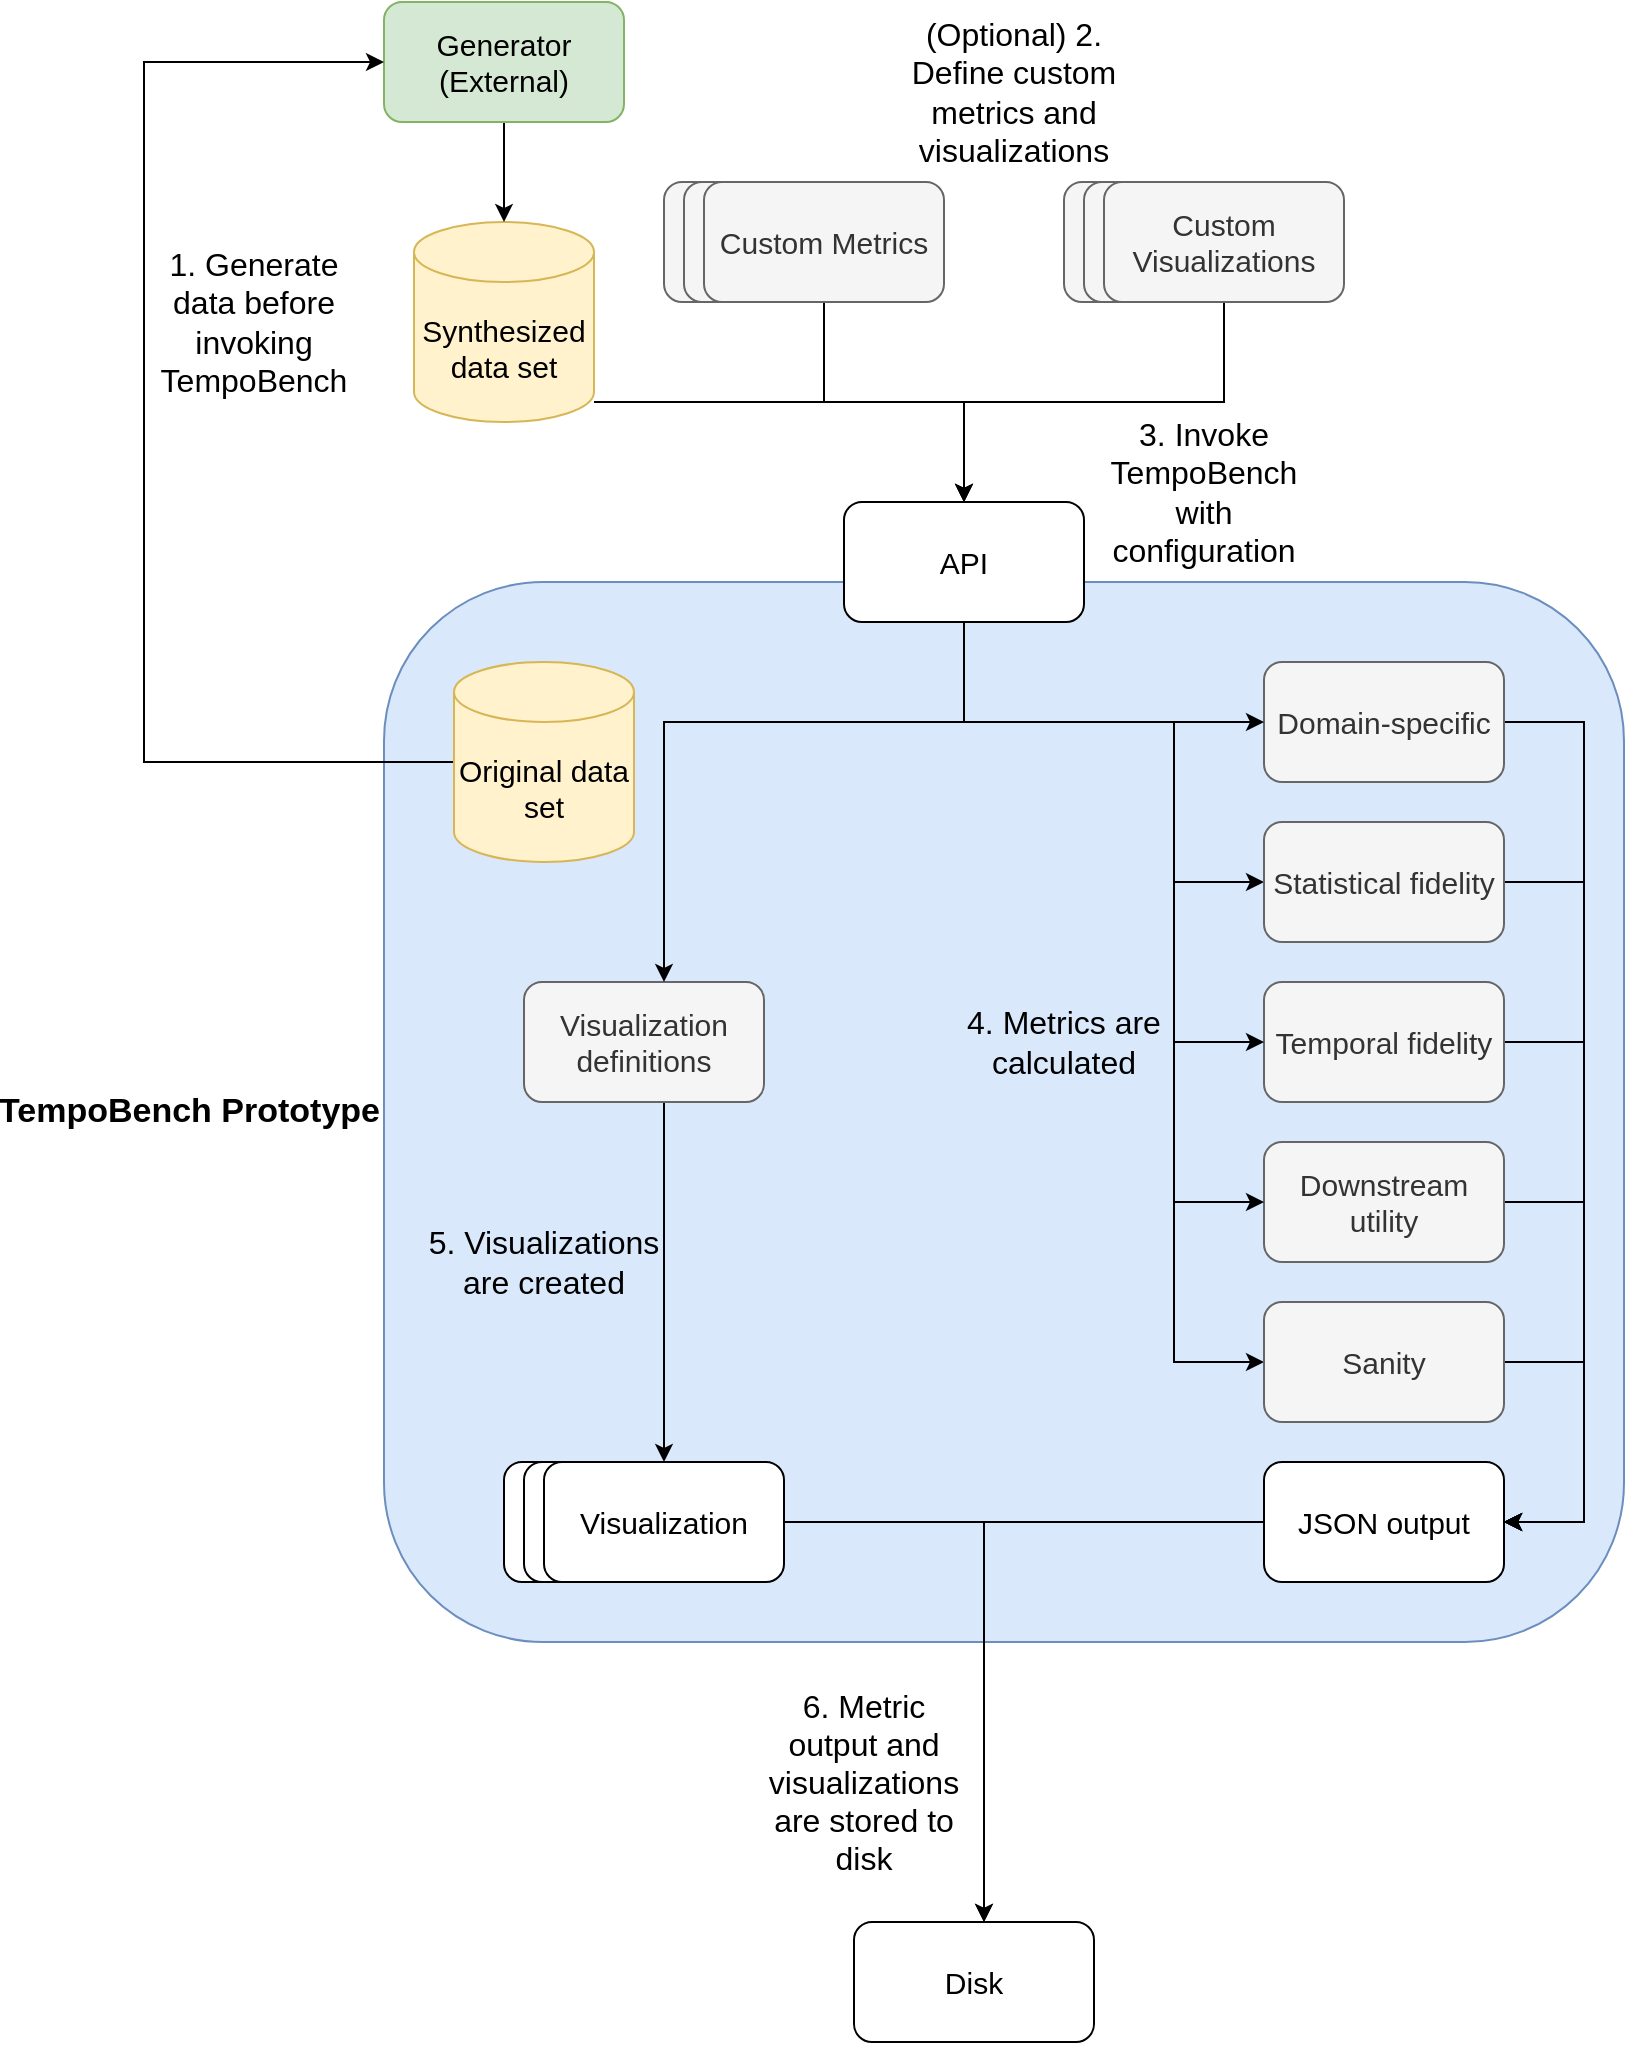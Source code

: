 <mxfile version="27.0.9">
  <diagram id="prtHgNgQTEPvFCAcTncT" name="Page-1">
    <mxGraphModel dx="1426" dy="1941" grid="1" gridSize="10" guides="1" tooltips="1" connect="1" arrows="1" fold="1" page="1" pageScale="1" pageWidth="827" pageHeight="1169" math="0" shadow="0">
      <root>
        <mxCell id="0" />
        <mxCell id="1" parent="0" />
        <mxCell id="Ad3y8RbpeMOW48YQTssU-30" style="edgeStyle=orthogonalEdgeStyle;rounded=0;orthogonalLoop=1;jettySize=auto;html=1;fontSize=15;entryX=0.5;entryY=0;entryDx=0;entryDy=0;" parent="1" source="Ad3y8RbpeMOW48YQTssU-1" target="Ad3y8RbpeMOW48YQTssU-29" edge="1">
          <mxGeometry relative="1" as="geometry">
            <mxPoint x="650" y="-10" as="targetPoint" />
            <Array as="points">
              <mxPoint x="720" y="-90" />
            </Array>
          </mxGeometry>
        </mxCell>
        <mxCell id="Ad3y8RbpeMOW48YQTssU-1" value="Synthesized data set" style="shape=cylinder3;whiteSpace=wrap;html=1;boundedLbl=1;backgroundOutline=1;size=15;fontSize=15;fillColor=#fff2cc;strokeColor=#d6b656;" parent="1" vertex="1">
          <mxGeometry x="445" y="-180" width="90" height="100" as="geometry" />
        </mxCell>
        <mxCell id="Ad3y8RbpeMOW48YQTssU-3" style="edgeStyle=orthogonalEdgeStyle;rounded=0;orthogonalLoop=1;jettySize=auto;html=1;" parent="1" source="Ad3y8RbpeMOW48YQTssU-2" target="Ad3y8RbpeMOW48YQTssU-1" edge="1">
          <mxGeometry relative="1" as="geometry" />
        </mxCell>
        <mxCell id="Ad3y8RbpeMOW48YQTssU-2" value="Generator (External)" style="rounded=1;whiteSpace=wrap;html=1;fontSize=15;fillColor=#d5e8d4;strokeColor=#82b366;" parent="1" vertex="1">
          <mxGeometry x="430" y="-290" width="120" height="60" as="geometry" />
        </mxCell>
        <mxCell id="Ad3y8RbpeMOW48YQTssU-4" value="TempoBench Prototype" style="rounded=1;whiteSpace=wrap;html=1;align=right;labelPosition=left;verticalLabelPosition=middle;verticalAlign=middle;fontSize=17;fontStyle=1;fillColor=#dae8fc;strokeColor=#6c8ebf;" parent="1" vertex="1">
          <mxGeometry x="430" width="620" height="530" as="geometry" />
        </mxCell>
        <mxCell id="Ad3y8RbpeMOW48YQTssU-7" value="Custom Metric" style="rounded=1;whiteSpace=wrap;html=1;fillColor=#f5f5f5;fontColor=#333333;strokeColor=#666666;" parent="1" vertex="1">
          <mxGeometry x="570" y="-200" width="120" height="60" as="geometry" />
        </mxCell>
        <mxCell id="Ad3y8RbpeMOW48YQTssU-8" value="Custom Metric" style="rounded=1;whiteSpace=wrap;html=1;fillColor=#f5f5f5;fontColor=#333333;strokeColor=#666666;" parent="1" vertex="1">
          <mxGeometry x="580" y="-200" width="120" height="60" as="geometry" />
        </mxCell>
        <mxCell id="jqVtAvNJaALKvusZ1dFr-14" style="edgeStyle=orthogonalEdgeStyle;rounded=0;orthogonalLoop=1;jettySize=auto;html=1;entryX=0.5;entryY=0;entryDx=0;entryDy=0;" edge="1" parent="1" source="Ad3y8RbpeMOW48YQTssU-9" target="Ad3y8RbpeMOW48YQTssU-29">
          <mxGeometry relative="1" as="geometry" />
        </mxCell>
        <mxCell id="Ad3y8RbpeMOW48YQTssU-9" value="Custom Metrics" style="rounded=1;whiteSpace=wrap;html=1;fontSize=15;fillColor=#f5f5f5;fontColor=#333333;strokeColor=#666666;" parent="1" vertex="1">
          <mxGeometry x="590" y="-200" width="120" height="60" as="geometry" />
        </mxCell>
        <mxCell id="jqVtAvNJaALKvusZ1dFr-13" style="edgeStyle=orthogonalEdgeStyle;rounded=0;orthogonalLoop=1;jettySize=auto;html=1;entryX=0;entryY=0.5;entryDx=0;entryDy=0;" edge="1" parent="1" source="Ad3y8RbpeMOW48YQTssU-11" target="Ad3y8RbpeMOW48YQTssU-2">
          <mxGeometry relative="1" as="geometry">
            <Array as="points">
              <mxPoint x="310" y="90" />
              <mxPoint x="310" y="-260" />
            </Array>
          </mxGeometry>
        </mxCell>
        <mxCell id="Ad3y8RbpeMOW48YQTssU-11" value="Original data set" style="shape=cylinder3;whiteSpace=wrap;html=1;boundedLbl=1;backgroundOutline=1;size=15;fontSize=15;fillColor=#fff2cc;strokeColor=#d6b656;" parent="1" vertex="1">
          <mxGeometry x="465" y="40" width="90" height="100" as="geometry" />
        </mxCell>
        <mxCell id="jqVtAvNJaALKvusZ1dFr-16" style="edgeStyle=orthogonalEdgeStyle;rounded=0;orthogonalLoop=1;jettySize=auto;html=1;entryX=1;entryY=0.5;entryDx=0;entryDy=0;exitX=1;exitY=0.5;exitDx=0;exitDy=0;" edge="1" parent="1" source="Ad3y8RbpeMOW48YQTssU-12" target="Ad3y8RbpeMOW48YQTssU-39">
          <mxGeometry relative="1" as="geometry">
            <Array as="points">
              <mxPoint x="1030" y="70" />
              <mxPoint x="1030" y="470" />
            </Array>
          </mxGeometry>
        </mxCell>
        <mxCell id="Ad3y8RbpeMOW48YQTssU-12" value="Domain-specific" style="rounded=1;whiteSpace=wrap;html=1;fontSize=15;fillColor=#f5f5f5;strokeColor=#666666;fontColor=#333333;" parent="1" vertex="1">
          <mxGeometry x="870" y="40" width="120" height="60" as="geometry" />
        </mxCell>
        <mxCell id="jqVtAvNJaALKvusZ1dFr-20" style="edgeStyle=orthogonalEdgeStyle;rounded=0;orthogonalLoop=1;jettySize=auto;html=1;exitX=1;exitY=0.5;exitDx=0;exitDy=0;entryX=1;entryY=0.5;entryDx=0;entryDy=0;" edge="1" parent="1" source="Ad3y8RbpeMOW48YQTssU-13" target="Ad3y8RbpeMOW48YQTssU-39">
          <mxGeometry relative="1" as="geometry">
            <mxPoint x="980" y="470" as="targetPoint" />
            <Array as="points">
              <mxPoint x="1030" y="310" />
              <mxPoint x="1030" y="470" />
            </Array>
          </mxGeometry>
        </mxCell>
        <mxCell id="Ad3y8RbpeMOW48YQTssU-13" value="Downstream utility" style="rounded=1;whiteSpace=wrap;html=1;fontSize=15;fillColor=#f5f5f5;strokeColor=#666666;fontColor=#333333;" parent="1" vertex="1">
          <mxGeometry x="870" y="280" width="120" height="60" as="geometry" />
        </mxCell>
        <mxCell id="jqVtAvNJaALKvusZ1dFr-6" style="edgeStyle=orthogonalEdgeStyle;rounded=0;orthogonalLoop=1;jettySize=auto;html=1;entryX=0.5;entryY=0;entryDx=0;entryDy=0;" edge="1" parent="1" source="Ad3y8RbpeMOW48YQTssU-14" target="Ad3y8RbpeMOW48YQTssU-46">
          <mxGeometry relative="1" as="geometry">
            <Array as="points">
              <mxPoint x="610" y="250" />
              <mxPoint x="610" y="250" />
            </Array>
          </mxGeometry>
        </mxCell>
        <mxCell id="Ad3y8RbpeMOW48YQTssU-14" value="Visualization definitions" style="rounded=1;whiteSpace=wrap;html=1;fontSize=15;fillColor=#f5f5f5;strokeColor=#666666;fontColor=#333333;" parent="1" vertex="1">
          <mxGeometry x="500" y="200" width="120" height="60" as="geometry" />
        </mxCell>
        <mxCell id="jqVtAvNJaALKvusZ1dFr-19" style="edgeStyle=orthogonalEdgeStyle;rounded=0;orthogonalLoop=1;jettySize=auto;html=1;exitX=1;exitY=0.5;exitDx=0;exitDy=0;entryX=1;entryY=0.5;entryDx=0;entryDy=0;" edge="1" parent="1" source="Ad3y8RbpeMOW48YQTssU-15" target="Ad3y8RbpeMOW48YQTssU-39">
          <mxGeometry relative="1" as="geometry">
            <mxPoint x="990" y="470" as="targetPoint" />
            <Array as="points">
              <mxPoint x="1030" y="230" />
              <mxPoint x="1030" y="470" />
            </Array>
          </mxGeometry>
        </mxCell>
        <mxCell id="Ad3y8RbpeMOW48YQTssU-15" value="Temporal fidelity" style="rounded=1;whiteSpace=wrap;html=1;fontSize=15;fillColor=#f5f5f5;strokeColor=#666666;fontColor=#333333;" parent="1" vertex="1">
          <mxGeometry x="870" y="200" width="120" height="60" as="geometry" />
        </mxCell>
        <mxCell id="jqVtAvNJaALKvusZ1dFr-2" style="edgeStyle=orthogonalEdgeStyle;rounded=0;orthogonalLoop=1;jettySize=auto;html=1;" edge="1" parent="1" source="Ad3y8RbpeMOW48YQTssU-29">
          <mxGeometry relative="1" as="geometry">
            <mxPoint x="570" y="200" as="targetPoint" />
            <Array as="points">
              <mxPoint x="720" y="70" />
              <mxPoint x="570" y="70" />
              <mxPoint x="570" y="200" />
            </Array>
          </mxGeometry>
        </mxCell>
        <mxCell id="jqVtAvNJaALKvusZ1dFr-7" style="edgeStyle=orthogonalEdgeStyle;rounded=0;orthogonalLoop=1;jettySize=auto;html=1;entryX=0;entryY=0.5;entryDx=0;entryDy=0;" edge="1" parent="1" source="Ad3y8RbpeMOW48YQTssU-29" target="Ad3y8RbpeMOW48YQTssU-12">
          <mxGeometry relative="1" as="geometry">
            <Array as="points">
              <mxPoint x="720" y="70" />
            </Array>
          </mxGeometry>
        </mxCell>
        <mxCell id="jqVtAvNJaALKvusZ1dFr-8" style="edgeStyle=orthogonalEdgeStyle;rounded=0;orthogonalLoop=1;jettySize=auto;html=1;entryX=0;entryY=0.5;entryDx=0;entryDy=0;" edge="1" parent="1" source="Ad3y8RbpeMOW48YQTssU-29" target="d0EBUa85Du_ZsX7TW2dY-1">
          <mxGeometry relative="1" as="geometry">
            <Array as="points">
              <mxPoint x="720" y="70" />
              <mxPoint x="825" y="70" />
              <mxPoint x="825" y="150" />
            </Array>
          </mxGeometry>
        </mxCell>
        <mxCell id="jqVtAvNJaALKvusZ1dFr-9" style="edgeStyle=orthogonalEdgeStyle;rounded=0;orthogonalLoop=1;jettySize=auto;html=1;entryX=0;entryY=0.5;entryDx=0;entryDy=0;" edge="1" parent="1" source="Ad3y8RbpeMOW48YQTssU-29" target="Ad3y8RbpeMOW48YQTssU-15">
          <mxGeometry relative="1" as="geometry">
            <Array as="points">
              <mxPoint x="720" y="70" />
              <mxPoint x="825" y="70" />
              <mxPoint x="825" y="230" />
            </Array>
          </mxGeometry>
        </mxCell>
        <mxCell id="jqVtAvNJaALKvusZ1dFr-10" style="edgeStyle=orthogonalEdgeStyle;rounded=0;orthogonalLoop=1;jettySize=auto;html=1;entryX=0;entryY=0.5;entryDx=0;entryDy=0;" edge="1" parent="1" source="Ad3y8RbpeMOW48YQTssU-29" target="Ad3y8RbpeMOW48YQTssU-13">
          <mxGeometry relative="1" as="geometry">
            <Array as="points">
              <mxPoint x="720" y="70" />
              <mxPoint x="825" y="70" />
              <mxPoint x="825" y="310" />
            </Array>
          </mxGeometry>
        </mxCell>
        <mxCell id="jqVtAvNJaALKvusZ1dFr-11" style="edgeStyle=orthogonalEdgeStyle;rounded=0;orthogonalLoop=1;jettySize=auto;html=1;entryX=0;entryY=0.5;entryDx=0;entryDy=0;" edge="1" parent="1" source="Ad3y8RbpeMOW48YQTssU-29" target="d0EBUa85Du_ZsX7TW2dY-2">
          <mxGeometry relative="1" as="geometry">
            <Array as="points">
              <mxPoint x="720" y="70" />
              <mxPoint x="825" y="70" />
              <mxPoint x="825" y="390" />
            </Array>
          </mxGeometry>
        </mxCell>
        <mxCell id="Ad3y8RbpeMOW48YQTssU-29" value="API" style="rounded=1;whiteSpace=wrap;html=1;fontSize=15;" parent="1" vertex="1">
          <mxGeometry x="660" y="-40" width="120" height="60" as="geometry" />
        </mxCell>
        <mxCell id="dzPoaugslHqJ4klhIbIP-2" value="" style="edgeStyle=orthogonalEdgeStyle;rounded=0;orthogonalLoop=1;jettySize=auto;html=1;fontSize=15;exitX=0;exitY=0.5;exitDx=0;exitDy=0;" parent="1" edge="1">
          <mxGeometry relative="1" as="geometry">
            <mxPoint x="870" y="450" as="sourcePoint" />
            <mxPoint x="730" y="670" as="targetPoint" />
            <Array as="points">
              <mxPoint x="870" y="470" />
              <mxPoint x="730" y="470" />
            </Array>
          </mxGeometry>
        </mxCell>
        <mxCell id="Ad3y8RbpeMOW48YQTssU-39" value="JSON output" style="rounded=1;whiteSpace=wrap;html=1;fontSize=15;" parent="1" vertex="1">
          <mxGeometry x="870" y="440" width="120" height="60" as="geometry" />
        </mxCell>
        <mxCell id="Ad3y8RbpeMOW48YQTssU-44" value="Visualization" style="rounded=1;whiteSpace=wrap;html=1;fontSize=15;" parent="1" vertex="1">
          <mxGeometry x="490" y="440" width="120" height="60" as="geometry" />
        </mxCell>
        <mxCell id="Ad3y8RbpeMOW48YQTssU-45" value="Visualization" style="rounded=1;whiteSpace=wrap;html=1;fontSize=15;" parent="1" vertex="1">
          <mxGeometry x="500" y="440" width="120" height="60" as="geometry" />
        </mxCell>
        <mxCell id="jqVtAvNJaALKvusZ1dFr-3" style="edgeStyle=orthogonalEdgeStyle;rounded=0;orthogonalLoop=1;jettySize=auto;html=1;entryX=0.5;entryY=0;entryDx=0;entryDy=0;exitX=1;exitY=0.5;exitDx=0;exitDy=0;" edge="1" parent="1" source="Ad3y8RbpeMOW48YQTssU-46">
          <mxGeometry relative="1" as="geometry">
            <mxPoint x="630" y="470.059" as="sourcePoint" />
            <mxPoint x="730" y="670" as="targetPoint" />
            <Array as="points">
              <mxPoint x="730" y="470" />
            </Array>
          </mxGeometry>
        </mxCell>
        <mxCell id="Ad3y8RbpeMOW48YQTssU-46" value="Visualization" style="rounded=1;whiteSpace=wrap;html=1;fontSize=15;" parent="1" vertex="1">
          <mxGeometry x="510" y="440" width="120" height="60" as="geometry" />
        </mxCell>
        <mxCell id="4QqkILnv8KVCprvG0r8c-1" value="1. Generate data before invoking TempoBench" style="text;html=1;align=center;verticalAlign=middle;whiteSpace=wrap;rounded=0;fontSize=16;" parent="1" vertex="1">
          <mxGeometry x="310" y="-165" width="110" height="70" as="geometry" />
        </mxCell>
        <mxCell id="4QqkILnv8KVCprvG0r8c-2" value="&lt;font style=&quot;font-size: 16px;&quot;&gt;(Optional) 2. Define custom metrics and visualizations&lt;/font&gt;" style="text;html=1;align=center;verticalAlign=middle;whiteSpace=wrap;rounded=0;fontSize=15;" parent="1" vertex="1">
          <mxGeometry x="690" y="-280" width="110" height="70" as="geometry" />
        </mxCell>
        <mxCell id="4QqkILnv8KVCprvG0r8c-3" value="3. Invoke TempoBench with configuration" style="text;html=1;align=center;verticalAlign=middle;whiteSpace=wrap;rounded=0;fontSize=16;" parent="1" vertex="1">
          <mxGeometry x="785" y="-80" width="110" height="70" as="geometry" />
        </mxCell>
        <mxCell id="4QqkILnv8KVCprvG0r8c-4" value="4. Metrics are calculated" style="text;html=1;align=center;verticalAlign=middle;whiteSpace=wrap;rounded=0;fontSize=16;" parent="1" vertex="1">
          <mxGeometry x="720" y="200" width="100" height="60" as="geometry" />
        </mxCell>
        <mxCell id="4QqkILnv8KVCprvG0r8c-5" value="5. Visualizations are created" style="text;html=1;align=center;verticalAlign=middle;whiteSpace=wrap;rounded=0;fontSize=16;" parent="1" vertex="1">
          <mxGeometry x="450" y="310" width="120" height="60" as="geometry" />
        </mxCell>
        <mxCell id="dzPoaugslHqJ4klhIbIP-1" value="Disk" style="whiteSpace=wrap;html=1;rounded=1;fontSize=15;" parent="1" vertex="1">
          <mxGeometry x="665" y="670" width="120" height="60" as="geometry" />
        </mxCell>
        <mxCell id="dzPoaugslHqJ4klhIbIP-4" value="6. Metric output and visualizations are stored to disk" style="text;html=1;align=center;verticalAlign=middle;whiteSpace=wrap;rounded=0;fontSize=16;" parent="1" vertex="1">
          <mxGeometry x="620" y="570" width="100" height="60" as="geometry" />
        </mxCell>
        <mxCell id="TQvxfULjFUKRxtXB6FXn-1" value="Custom Metric" style="rounded=1;whiteSpace=wrap;html=1;fillColor=#f5f5f5;fontColor=#333333;strokeColor=#666666;" parent="1" vertex="1">
          <mxGeometry x="770" y="-200" width="120" height="60" as="geometry" />
        </mxCell>
        <mxCell id="TQvxfULjFUKRxtXB6FXn-2" value="Custom Metric" style="rounded=1;whiteSpace=wrap;html=1;fillColor=#f5f5f5;fontColor=#333333;strokeColor=#666666;" parent="1" vertex="1">
          <mxGeometry x="780" y="-200" width="120" height="60" as="geometry" />
        </mxCell>
        <mxCell id="jqVtAvNJaALKvusZ1dFr-15" style="edgeStyle=orthogonalEdgeStyle;rounded=0;orthogonalLoop=1;jettySize=auto;html=1;entryX=0.5;entryY=0;entryDx=0;entryDy=0;" edge="1" parent="1" source="TQvxfULjFUKRxtXB6FXn-3" target="Ad3y8RbpeMOW48YQTssU-29">
          <mxGeometry relative="1" as="geometry">
            <Array as="points">
              <mxPoint x="850" y="-90" />
              <mxPoint x="720" y="-90" />
            </Array>
          </mxGeometry>
        </mxCell>
        <mxCell id="TQvxfULjFUKRxtXB6FXn-3" value="Custom Visualizations" style="rounded=1;whiteSpace=wrap;html=1;fontSize=15;fillColor=#f5f5f5;fontColor=#333333;strokeColor=#666666;" parent="1" vertex="1">
          <mxGeometry x="790" y="-200" width="120" height="60" as="geometry" />
        </mxCell>
        <mxCell id="jqVtAvNJaALKvusZ1dFr-17" style="edgeStyle=orthogonalEdgeStyle;rounded=0;orthogonalLoop=1;jettySize=auto;html=1;entryX=1;entryY=0.5;entryDx=0;entryDy=0;exitX=1;exitY=0.5;exitDx=0;exitDy=0;" edge="1" parent="1" source="d0EBUa85Du_ZsX7TW2dY-1" target="Ad3y8RbpeMOW48YQTssU-39">
          <mxGeometry relative="1" as="geometry">
            <Array as="points">
              <mxPoint x="1030" y="150" />
              <mxPoint x="1030" y="470" />
            </Array>
          </mxGeometry>
        </mxCell>
        <mxCell id="d0EBUa85Du_ZsX7TW2dY-1" value="Statistical fidelity" style="rounded=1;whiteSpace=wrap;html=1;fontSize=15;fillColor=#f5f5f5;strokeColor=#666666;fontColor=#333333;" parent="1" vertex="1">
          <mxGeometry x="870" y="120" width="120" height="60" as="geometry" />
        </mxCell>
        <mxCell id="jqVtAvNJaALKvusZ1dFr-21" style="edgeStyle=orthogonalEdgeStyle;rounded=0;orthogonalLoop=1;jettySize=auto;html=1;exitX=1;exitY=0.5;exitDx=0;exitDy=0;entryX=1;entryY=0.5;entryDx=0;entryDy=0;" edge="1" parent="1" source="d0EBUa85Du_ZsX7TW2dY-2" target="Ad3y8RbpeMOW48YQTssU-39">
          <mxGeometry relative="1" as="geometry">
            <mxPoint x="950" y="470" as="targetPoint" />
            <Array as="points">
              <mxPoint x="1030" y="390" />
              <mxPoint x="1030" y="470" />
            </Array>
          </mxGeometry>
        </mxCell>
        <mxCell id="d0EBUa85Du_ZsX7TW2dY-2" value="Sanity" style="rounded=1;whiteSpace=wrap;html=1;fontSize=15;fillColor=#f5f5f5;strokeColor=#666666;fontColor=#333333;" parent="1" vertex="1">
          <mxGeometry x="870" y="360" width="120" height="60" as="geometry" />
        </mxCell>
      </root>
    </mxGraphModel>
  </diagram>
</mxfile>
